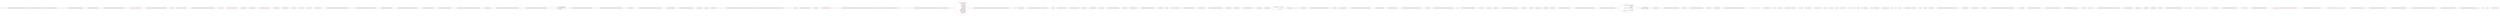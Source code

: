 digraph  {
m1_9 [label="Entry CommandLine.Core.OptionSpecification.OptionSpecification(string, string, bool, string, int, int, char, CommandLine.Infrastructure.Maybe<object>, System.Type, string, string, System.Collections.Generic.IEnumerable<string>)", span="17-17", cluster="CommandLine.Core.OptionSpecification.OptionSpecification(string, string, bool, string, int, int, char, CommandLine.Infrastructure.Maybe<object>, System.Type, string, string, System.Collections.Generic.IEnumerable<string>)", file="DateHumanizeTests.cs"];
m1_35 [label="Entry System.ArgumentNullException.ArgumentNullException(string)", span="0-0", cluster="System.ArgumentNullException.ArgumentNullException(string)", file="DateHumanizeTests.cs"];
m1_48 [label="Entry CommandLine.Core.Specification.IsOption()", span="11-11", cluster="CommandLine.Core.Specification.IsOption()", file="DateHumanizeTests.cs"];
m1_0 [label="Entry CommandLine.Core.SpecificationExtensions.IsOption(CommandLine.Core.Specification)", span="11-11", cluster="CommandLine.Core.SpecificationExtensions.IsOption(CommandLine.Core.Specification)", file="DateHumanizeTests.cs"];
m1_1 [label="return specification.Tag == SpecificationType.Option;", span="13-13", cluster="CommandLine.Core.SpecificationExtensions.IsOption(CommandLine.Core.Specification)", color=red, community=0, file="DateHumanizeTests.cs"];
m1_2 [label="Exit CommandLine.Core.SpecificationExtensions.IsOption(CommandLine.Core.Specification)", span="11-11", cluster="CommandLine.Core.SpecificationExtensions.IsOption(CommandLine.Core.Specification)", file="DateHumanizeTests.cs"];
m1_16 [label="Entry Unk.Any", span="", cluster="Unk.Any", file="DateHumanizeTests.cs"];
m1_21 [label="Entry System.Func<T, TResult>.Invoke(T)", span="0-0", cluster="System.Func<T, TResult>.Invoke(T)", file="DateHumanizeTests.cs"];
m1_22 [label="Entry CommandLine.Core.SpecificationExtensions.GetMaxValueCount(CommandLine.Core.Specification)", span="51-51", cluster="CommandLine.Core.SpecificationExtensions.GetMaxValueCount(CommandLine.Core.Specification)", file="DateHumanizeTests.cs"];
m1_23 [label="specification == null", span="53-53", cluster="CommandLine.Core.SpecificationExtensions.GetMaxValueCount(CommandLine.Core.Specification)", color=red, community=0, file="DateHumanizeTests.cs"];
m1_25 [label="specification.ConversionType.ToDescriptorKind()", span="55-55", cluster="CommandLine.Core.SpecificationExtensions.GetMaxValueCount(CommandLine.Core.Specification)", color=red, community=0, file="DateHumanizeTests.cs"];
m1_29 [label="var min = specification.Min", span="60-60", cluster="CommandLine.Core.SpecificationExtensions.GetMaxValueCount(CommandLine.Core.Specification)", file="DateHumanizeTests.cs"];
m1_30 [label="var max = specification.Max", span="61-61", cluster="CommandLine.Core.SpecificationExtensions.GetMaxValueCount(CommandLine.Core.Specification)", file="DateHumanizeTests.cs"];
m1_24 [label="throw new ArgumentNullException(''specification'');", span="53-53", cluster="CommandLine.Core.SpecificationExtensions.GetMaxValueCount(CommandLine.Core.Specification)", color=red, community=0, file="DateHumanizeTests.cs"];
m1_26 [label="TypeDescriptorKind.Scalar", span="57-57", cluster="CommandLine.Core.SpecificationExtensions.GetMaxValueCount(CommandLine.Core.Specification)", file="DateHumanizeTests.cs"];
m1_28 [label="TypeDescriptorKind.Sequence", span="59-59", cluster="CommandLine.Core.SpecificationExtensions.GetMaxValueCount(CommandLine.Core.Specification)", file="DateHumanizeTests.cs"];
m1_27 [label="return  Maybe.Just(1);", span="58-58", cluster="CommandLine.Core.SpecificationExtensions.GetMaxValueCount(CommandLine.Core.Specification)", file="DateHumanizeTests.cs"];
m1_31 [label="min >= 0 && max >= 0", span="62-62", cluster="CommandLine.Core.SpecificationExtensions.GetMaxValueCount(CommandLine.Core.Specification)", file="DateHumanizeTests.cs"];
m1_32 [label="return Maybe.Just(max);", span="64-64", cluster="CommandLine.Core.SpecificationExtensions.GetMaxValueCount(CommandLine.Core.Specification)", color=red, community=0, file="DateHumanizeTests.cs"];
m1_33 [label="return Maybe.Nothing<int>();", span="69-69", cluster="CommandLine.Core.SpecificationExtensions.GetMaxValueCount(CommandLine.Core.Specification)", file="DateHumanizeTests.cs"];
m1_34 [label="Exit CommandLine.Core.SpecificationExtensions.GetMaxValueCount(CommandLine.Core.Specification)", span="51-51", cluster="CommandLine.Core.SpecificationExtensions.GetMaxValueCount(CommandLine.Core.Specification)", file="DateHumanizeTests.cs"];
m1_3 [label="Entry CommandLine.Core.SpecificationExtensions.IsValue(CommandLine.Core.Specification)", span="16-16", cluster="CommandLine.Core.SpecificationExtensions.IsValue(CommandLine.Core.Specification)", file="DateHumanizeTests.cs"];
m1_4 [label="return specification.Tag == SpecificationType.Value;", span="18-18", cluster="CommandLine.Core.SpecificationExtensions.IsValue(CommandLine.Core.Specification)", file="DateHumanizeTests.cs"];
m1_5 [label="Exit CommandLine.Core.SpecificationExtensions.IsValue(CommandLine.Core.Specification)", span="16-16", cluster="CommandLine.Core.SpecificationExtensions.IsValue(CommandLine.Core.Specification)", file="DateHumanizeTests.cs"];
m1_37 [label="Entry CommandLine.Infrastructure.Maybe.Just<T>(T)", span="71-71", cluster="CommandLine.Infrastructure.Maybe.Just<T>(T)", file="DateHumanizeTests.cs"];
m1_38 [label="Entry CommandLine.Infrastructure.Maybe.Nothing<T>()", span="66-66", cluster="CommandLine.Infrastructure.Maybe.Nothing<T>()", file="DateHumanizeTests.cs"];
m1_39 [label="Entry CommandLine.Core.SpecificationExtensions.IsMinNotSpecified(CommandLine.Core.Specification)", span="72-72", cluster="CommandLine.Core.SpecificationExtensions.IsMinNotSpecified(CommandLine.Core.Specification)", file="DateHumanizeTests.cs"];
m1_40 [label="return specification.Min == -1;", span="74-74", cluster="CommandLine.Core.SpecificationExtensions.IsMinNotSpecified(CommandLine.Core.Specification)", file="DateHumanizeTests.cs"];
m1_41 [label="Exit CommandLine.Core.SpecificationExtensions.IsMinNotSpecified(CommandLine.Core.Specification)", span="72-72", cluster="CommandLine.Core.SpecificationExtensions.IsMinNotSpecified(CommandLine.Core.Specification)", file="DateHumanizeTests.cs"];
m1_45 [label="Entry CommandLine.Core.SpecificationExtensions.GetSetName(CommandLine.Core.Specification)", span="82-82", cluster="CommandLine.Core.SpecificationExtensions.GetSetName(CommandLine.Core.Specification)", file="DateHumanizeTests.cs"];
m1_46 [label="return specification.IsOption()\r\n                ? ((OptionSpecification)specification).SetName\r\n                : string.Empty;", span="84-86", cluster="CommandLine.Core.SpecificationExtensions.GetSetName(CommandLine.Core.Specification)", file="DateHumanizeTests.cs"];
m1_47 [label="Exit CommandLine.Core.SpecificationExtensions.GetSetName(CommandLine.Core.Specification)", span="82-82", cluster="CommandLine.Core.SpecificationExtensions.GetSetName(CommandLine.Core.Specification)", file="DateHumanizeTests.cs"];
m1_42 [label="Entry CommandLine.Core.SpecificationExtensions.IsMaxNotSpecified(CommandLine.Core.Specification)", span="77-77", cluster="CommandLine.Core.SpecificationExtensions.IsMaxNotSpecified(CommandLine.Core.Specification)", file="DateHumanizeTests.cs"];
m1_43 [label="return specification.Max == -1;", span="79-79", cluster="CommandLine.Core.SpecificationExtensions.IsMaxNotSpecified(CommandLine.Core.Specification)", file="DateHumanizeTests.cs"];
m1_44 [label="Exit CommandLine.Core.SpecificationExtensions.IsMaxNotSpecified(CommandLine.Core.Specification)", span="77-77", cluster="CommandLine.Core.SpecificationExtensions.IsMaxNotSpecified(CommandLine.Core.Specification)", file="DateHumanizeTests.cs"];
m1_36 [label="Entry System.Type.ToDescriptorKind()", span="22-22", cluster="System.Type.ToDescriptorKind()", file="DateHumanizeTests.cs"];
m1_17 [label="Entry System.ApplicationException.ApplicationException(string)", span="0-0", cluster="System.ApplicationException.ApplicationException(string)", file="DateHumanizeTests.cs"];
m1_18 [label="Entry lambda expression", span="42-42", cluster="lambda expression", file="DateHumanizeTests.cs"];
m1_19 [label="guard.Item1(spec)", span="42-42", cluster="lambda expression", file="DateHumanizeTests.cs"];
m1_20 [label="Exit lambda expression", span="42-42", cluster="lambda expression", file="DateHumanizeTests.cs"];
m1_10 [label="Entry CommandLine.Core.SpecificationExtensions.ThrowingValidate(System.Collections.Generic.IEnumerable<CommandLine.Core.Specification>, System.Collections.Generic.IEnumerable<System.Tuple<System.Func<CommandLine.Core.Specification, bool>, string>>)", span="38-38", cluster="CommandLine.Core.SpecificationExtensions.ThrowingValidate(System.Collections.Generic.IEnumerable<CommandLine.Core.Specification>, System.Collections.Generic.IEnumerable<System.Tuple<System.Func<CommandLine.Core.Specification, bool>, string>>)", file="DateHumanizeTests.cs"];
m1_11 [label=guardsLookup, span="40-40", cluster="CommandLine.Core.SpecificationExtensions.ThrowingValidate(System.Collections.Generic.IEnumerable<CommandLine.Core.Specification>, System.Collections.Generic.IEnumerable<System.Tuple<System.Func<CommandLine.Core.Specification, bool>, string>>)", file="DateHumanizeTests.cs"];
m1_12 [label="specifications.Any(spec => guard.Item1(spec))", span="42-42", cluster="CommandLine.Core.SpecificationExtensions.ThrowingValidate(System.Collections.Generic.IEnumerable<CommandLine.Core.Specification>, System.Collections.Generic.IEnumerable<System.Tuple<System.Func<CommandLine.Core.Specification, bool>, string>>)", file="DateHumanizeTests.cs"];
m1_14 [label="return specifications;", span="48-48", cluster="CommandLine.Core.SpecificationExtensions.ThrowingValidate(System.Collections.Generic.IEnumerable<CommandLine.Core.Specification>, System.Collections.Generic.IEnumerable<System.Tuple<System.Func<CommandLine.Core.Specification, bool>, string>>)", file="DateHumanizeTests.cs"];
m1_13 [label="throw new ApplicationException(guard.Item2);", span="44-44", cluster="CommandLine.Core.SpecificationExtensions.ThrowingValidate(System.Collections.Generic.IEnumerable<CommandLine.Core.Specification>, System.Collections.Generic.IEnumerable<System.Tuple<System.Func<CommandLine.Core.Specification, bool>, string>>)", color=red, community=0, file="DateHumanizeTests.cs"];
m1_15 [label="Exit CommandLine.Core.SpecificationExtensions.ThrowingValidate(System.Collections.Generic.IEnumerable<CommandLine.Core.Specification>, System.Collections.Generic.IEnumerable<System.Tuple<System.Func<CommandLine.Core.Specification, bool>, string>>)", span="38-38", cluster="CommandLine.Core.SpecificationExtensions.ThrowingValidate(System.Collections.Generic.IEnumerable<CommandLine.Core.Specification>, System.Collections.Generic.IEnumerable<System.Tuple<System.Func<CommandLine.Core.Specification, bool>, string>>)", file="DateHumanizeTests.cs"];
m1_6 [label="Entry CommandLine.Core.SpecificationExtensions.WithLongName(CommandLine.Core.OptionSpecification, string, System.Collections.Generic.IEnumerable<string>)", span="21-21", cluster="CommandLine.Core.SpecificationExtensions.WithLongName(CommandLine.Core.OptionSpecification, string, System.Collections.Generic.IEnumerable<string>)", file="DateHumanizeTests.cs"];
m1_7 [label="return new OptionSpecification(\r\n                specification.ShortName,\r\n                newLongName,\r\n                specification.Required,\r\n                specification.SetName,\r\n                specification.Min,\r\n                specification.Max,\r\n                specification.Separator,\r\n                specification.DefaultValue,\r\n                specification.ConversionType,\r\n                specification.HelpText,\r\n                specification.MetaValue,\r\n                enumValues);", span="23-35", cluster="CommandLine.Core.SpecificationExtensions.WithLongName(CommandLine.Core.OptionSpecification, string, System.Collections.Generic.IEnumerable<string>)", color=red, community=0, file="DateHumanizeTests.cs"];
m1_8 [label="Exit CommandLine.Core.SpecificationExtensions.WithLongName(CommandLine.Core.OptionSpecification, string, System.Collections.Generic.IEnumerable<string>)", span="21-21", cluster="CommandLine.Core.SpecificationExtensions.WithLongName(CommandLine.Core.OptionSpecification, string, System.Collections.Generic.IEnumerable<string>)", file="DateHumanizeTests.cs"];
m1_49 [label=guard, span="", file="DateHumanizeTests.cs"];
m2_37 [label="Entry string.Humanize()", span="42-42", cluster="string.Humanize()", file="DefaultDateTimeHumanizeStrategy.cs"];
m2_31 [label="Entry System.Collections.Generic.IEnumerable<TSource>.Contains<TSource>(TSource)", span="0-0", cluster="System.Collections.Generic.IEnumerable<TSource>.Contains<TSource>(TSource)", file="DefaultDateTimeHumanizeStrategy.cs"];
m2_19 [label="Entry Unk.All", span="", cluster="Unk.All", file="DefaultDateTimeHumanizeStrategy.cs"];
m2_32 [label="Entry System.Func<T, TResult>.Invoke(T)", span="0-0", cluster="System.Func<T, TResult>.Invoke(T)", file="DefaultDateTimeHumanizeStrategy.cs"];
m2_4 [label="Entry string.Join(string, params string[])", span="0-0", cluster="string.Join(string, params string[])", file="DefaultDateTimeHumanizeStrategy.cs"];
m2_53 [label="Entry string.ToUpper()", span="0-0", cluster="string.ToUpper()", file="DefaultDateTimeHumanizeStrategy.cs"];
m2_54 [label="Entry string.Substring(int, int)", span="0-0", cluster="string.Substring(int, int)", file="DefaultDateTimeHumanizeStrategy.cs"];
m2_12 [label="Entry Unk.Aggregate", span="", cluster="Unk.Aggregate", file="DefaultDateTimeHumanizeStrategy.cs"];
m2_52 [label="Entry System.Globalization.TextInfo.ToTitleCase(string)", span="0-0", cluster="System.Globalization.TextInfo.ToTitleCase(string)", file="DefaultDateTimeHumanizeStrategy.cs"];
m2_14 [label="Entry Unk.Substring", span="", cluster="Unk.Substring", file="DefaultDateTimeHumanizeStrategy.cs"];
m2_56 [label="Entry string.Concat(string, string)", span="0-0", cluster="string.Concat(string, string)", file="DefaultDateTimeHumanizeStrategy.cs"];
m2_24 [label="Entry Humanizer.StringHumanizeExtensions.Humanize(string)", span="42-42", cluster="Humanizer.StringHumanizeExtensions.Humanize(string)", file="DefaultDateTimeHumanizeStrategy.cs"];
m2_25 [label="input.All(Char.IsUpper)", span="45-45", cluster="Humanizer.StringHumanizeExtensions.Humanize(string)", file="DefaultDateTimeHumanizeStrategy.cs"];
m2_26 [label="return input;", span="46-46", cluster="Humanizer.StringHumanizeExtensions.Humanize(string)", file="DefaultDateTimeHumanizeStrategy.cs"];
m2_27 [label="input.Contains('_') || input.Contains('-')", span="48-48", cluster="Humanizer.StringHumanizeExtensions.Humanize(string)", file="DefaultDateTimeHumanizeStrategy.cs"];
m2_28 [label="return FromUnderscoreDashSeparatedWords(input);", span="49-49", cluster="Humanizer.StringHumanizeExtensions.Humanize(string)", file="DefaultDateTimeHumanizeStrategy.cs"];
m2_29 [label="return FromPascalCase(input);", span="51-51", cluster="Humanizer.StringHumanizeExtensions.Humanize(string)", file="DefaultDateTimeHumanizeStrategy.cs"];
m2_30 [label="Exit Humanizer.StringHumanizeExtensions.Humanize(string)", span="42-42", cluster="Humanizer.StringHumanizeExtensions.Humanize(string)", file="DefaultDateTimeHumanizeStrategy.cs"];
m2_21 [label="Entry lambda expression", span="30-30", cluster="lambda expression", file="DefaultDateTimeHumanizeStrategy.cs"];
m2_0 [label="Entry lambda expression", span="9-9", cluster="lambda expression", file="DefaultDateTimeHumanizeStrategy.cs"];
m2_1 [label="string.Join('' '', methodName.Split(new[] { '_', '-' }))", span="9-9", cluster="lambda expression", file="DefaultDateTimeHumanizeStrategy.cs"];
m2_2 [label="Exit lambda expression", span="9-9", cluster="lambda expression", file="DefaultDateTimeHumanizeStrategy.cs"];
m2_16 [label="Entry lambda expression", span="26-29", cluster="lambda expression", file="DefaultDateTimeHumanizeStrategy.cs"];
m2_17 [label="word.All(Char.IsUpper) && word.Length > 1\r\n                        ? word\r\n                        : word.ToLower()", span="27-29", cluster="lambda expression", file="DefaultDateTimeHumanizeStrategy.cs"];
m2_18 [label="Exit lambda expression", span="26-29", cluster="lambda expression", file="DefaultDateTimeHumanizeStrategy.cs"];
m2_22 [label="res + '' '' + word", span="30-30", cluster="lambda expression", file="DefaultDateTimeHumanizeStrategy.cs"];
m2_23 [label="Exit lambda expression", span="30-30", cluster="lambda expression", file="DefaultDateTimeHumanizeStrategy.cs"];
m2_57 [label="Entry System.ArgumentOutOfRangeException.ArgumentOutOfRangeException(string)", span="0-0", cluster="System.ArgumentOutOfRangeException.ArgumentOutOfRangeException(string)", file="DefaultDateTimeHumanizeStrategy.cs"];
m2_11 [label="Entry Unk.Select", span="", cluster="Unk.Select", file="DefaultDateTimeHumanizeStrategy.cs"];
m2_3 [label="Entry string.Split(params char[])", span="0-0", cluster="string.Split(params char[])", file="DefaultDateTimeHumanizeStrategy.cs"];
m2_33 [label="Entry Humanizer.StringHumanizeExtensions.Humanize(string, Humanizer.LetterCasing)", span="60-60", cluster="Humanizer.StringHumanizeExtensions.Humanize(string, Humanizer.LetterCasing)", file="DefaultDateTimeHumanizeStrategy.cs"];
m2_34 [label="var humanizedString = input.Humanize()", span="62-62", cluster="Humanizer.StringHumanizeExtensions.Humanize(string, Humanizer.LetterCasing)", file="DefaultDateTimeHumanizeStrategy.cs"];
m2_35 [label="return ApplyCase(humanizedString, casing);", span="64-64", cluster="Humanizer.StringHumanizeExtensions.Humanize(string, Humanizer.LetterCasing)", file="DefaultDateTimeHumanizeStrategy.cs"];
m2_36 [label="Exit Humanizer.StringHumanizeExtensions.Humanize(string, Humanizer.LetterCasing)", span="60-60", cluster="Humanizer.StringHumanizeExtensions.Humanize(string, Humanizer.LetterCasing)", file="DefaultDateTimeHumanizeStrategy.cs"];
m2_15 [label="Entry Unk.Replace", span="", cluster="Unk.Replace", file="DefaultDateTimeHumanizeStrategy.cs"];
m2_38 [label="Entry Humanizer.StringHumanizeExtensions.ApplyCase(string, Humanizer.LetterCasing)", span="73-73", cluster="Humanizer.StringHumanizeExtensions.ApplyCase(string, Humanizer.LetterCasing)", file="DefaultDateTimeHumanizeStrategy.cs"];
m2_39 [label=casing, span="75-75", cluster="Humanizer.StringHumanizeExtensions.ApplyCase(string, Humanizer.LetterCasing)", file="DefaultDateTimeHumanizeStrategy.cs"];
m2_41 [label="return CultureInfo.CurrentCulture.TextInfo.ToTitleCase(input);", span="78-78", cluster="Humanizer.StringHumanizeExtensions.ApplyCase(string, Humanizer.LetterCasing)", file="DefaultDateTimeHumanizeStrategy.cs"];
m2_43 [label="return input.ToLower();", span="81-81", cluster="Humanizer.StringHumanizeExtensions.ApplyCase(string, Humanizer.LetterCasing)", file="DefaultDateTimeHumanizeStrategy.cs"];
m2_45 [label="return input.ToUpper();", span="84-84", cluster="Humanizer.StringHumanizeExtensions.ApplyCase(string, Humanizer.LetterCasing)", file="DefaultDateTimeHumanizeStrategy.cs"];
m2_47 [label="input.Length >= 1", span="87-87", cluster="Humanizer.StringHumanizeExtensions.ApplyCase(string, Humanizer.LetterCasing)", file="DefaultDateTimeHumanizeStrategy.cs"];
m2_48 [label="return string.Concat(input.Substring(0, 1).ToUpper(), input.Substring(1));", span="88-88", cluster="Humanizer.StringHumanizeExtensions.ApplyCase(string, Humanizer.LetterCasing)", file="DefaultDateTimeHumanizeStrategy.cs"];
m2_49 [label="return input.ToUpper();", span="90-90", cluster="Humanizer.StringHumanizeExtensions.ApplyCase(string, Humanizer.LetterCasing)", file="DefaultDateTimeHumanizeStrategy.cs"];
m2_40 [label="LetterCasing.Title", span="77-77", cluster="Humanizer.StringHumanizeExtensions.ApplyCase(string, Humanizer.LetterCasing)", file="DefaultDateTimeHumanizeStrategy.cs"];
m2_42 [label="LetterCasing.LowerCase", span="80-80", cluster="Humanizer.StringHumanizeExtensions.ApplyCase(string, Humanizer.LetterCasing)", file="DefaultDateTimeHumanizeStrategy.cs"];
m2_44 [label="LetterCasing.AllCaps", span="83-83", cluster="Humanizer.StringHumanizeExtensions.ApplyCase(string, Humanizer.LetterCasing)", file="DefaultDateTimeHumanizeStrategy.cs"];
m2_46 [label="LetterCasing.Sentence", span="86-86", cluster="Humanizer.StringHumanizeExtensions.ApplyCase(string, Humanizer.LetterCasing)", file="DefaultDateTimeHumanizeStrategy.cs"];
m2_50 [label="throw new ArgumentOutOfRangeException(''casing'');", span="93-93", cluster="Humanizer.StringHumanizeExtensions.ApplyCase(string, Humanizer.LetterCasing)", file="DefaultDateTimeHumanizeStrategy.cs"];
m2_51 [label="Exit Humanizer.StringHumanizeExtensions.ApplyCase(string, Humanizer.LetterCasing)", span="73-73", cluster="Humanizer.StringHumanizeExtensions.ApplyCase(string, Humanizer.LetterCasing)", file="DefaultDateTimeHumanizeStrategy.cs"];
m2_5 [label="Entry Humanizer.StringHumanizeExtensions.FromPascalCase(string)", span="22-22", cluster="Humanizer.StringHumanizeExtensions.FromPascalCase(string)", file="DefaultDateTimeHumanizeStrategy.cs"];
m2_6 [label="var result = PascalCaseWordBoundaryRegex\r\n                .Split(name)\r\n                .Select(word =>\r\n                    word.All(Char.IsUpper) && word.Length > 1\r\n                        ? word\r\n                        : word.ToLower())\r\n                .Aggregate((res, word) => res + '' '' + word)", span="24-30", cluster="Humanizer.StringHumanizeExtensions.FromPascalCase(string)", file="DefaultDateTimeHumanizeStrategy.cs"];
m2_7 [label="result = Char.ToUpper(result[0]) +\r\n                result.Substring(1, result.Length - 1)", span="32-33", cluster="Humanizer.StringHumanizeExtensions.FromPascalCase(string)", file="DefaultDateTimeHumanizeStrategy.cs"];
m2_8 [label="return result.Replace('' i '', '' I '');", span="34-34", cluster="Humanizer.StringHumanizeExtensions.FromPascalCase(string)", file="DefaultDateTimeHumanizeStrategy.cs"];
m2_9 [label="Exit Humanizer.StringHumanizeExtensions.FromPascalCase(string)", span="22-22", cluster="Humanizer.StringHumanizeExtensions.FromPascalCase(string)", file="DefaultDateTimeHumanizeStrategy.cs"];
m2_13 [label="Entry Unk.ToUpper", span="", cluster="Unk.ToUpper", file="DefaultDateTimeHumanizeStrategy.cs"];
m2_10 [label="Entry System.Text.RegularExpressions.Regex.Split(string)", span="0-0", cluster="System.Text.RegularExpressions.Regex.Split(string)", file="DefaultDateTimeHumanizeStrategy.cs"];
m2_20 [label="Entry string.ToLower()", span="0-0", cluster="string.ToLower()", file="DefaultDateTimeHumanizeStrategy.cs"];
m2_55 [label="Entry string.Substring(int)", span="0-0", cluster="string.Substring(int)", file="DefaultDateTimeHumanizeStrategy.cs"];
m4_0 [label="Entry Humanizer.Localisation.NumberToWords.DutchNumberToWordsConverter.Convert(int)", span="33-33", cluster="Humanizer.Localisation.NumberToWords.DutchNumberToWordsConverter.Convert(int)", file="DutchNumberToWordsConverter.cs"];
m4_23 [label="word += units + (trema ? ''�n'' : ''en'') + tens", span="72-72", cluster="Humanizer.Localisation.NumberToWords.DutchNumberToWordsConverter.Convert(int)", color=green, community=0, file="DutchNumberToWordsConverter.cs"];
m4_18 [label="var tens = TensMap[number / 10]", span="66-66", cluster="Humanizer.Localisation.NumberToWords.DutchNumberToWordsConverter.Convert(int)", file="DutchNumberToWordsConverter.cs"];
m4_5 [label="var word = ''''", span="41-41", cluster="Humanizer.Localisation.NumberToWords.DutchNumberToWordsConverter.Convert(int)", file="DutchNumberToWordsConverter.cs"];
m4_10 [label="word += m.Name", span="51-51", cluster="Humanizer.Localisation.NumberToWords.DutchNumberToWordsConverter.Convert(int)", file="DutchNumberToWordsConverter.cs"];
m4_11 [label="word += Convert(divided) + m.Prefix + m.Name", span="53-53", cluster="Humanizer.Localisation.NumberToWords.DutchNumberToWordsConverter.Convert(int)", file="DutchNumberToWordsConverter.cs"];
m4_14 [label="word += m.Postfix", span="57-57", cluster="Humanizer.Localisation.NumberToWords.DutchNumberToWordsConverter.Convert(int)", file="DutchNumberToWordsConverter.cs"];
m4_21 [label="var units = UnitsMap[unit]", span="70-70", cluster="Humanizer.Localisation.NumberToWords.DutchNumberToWordsConverter.Convert(int)", file="DutchNumberToWordsConverter.cs"];
m4_22 [label="var trema = units.EndsWith(''e'')", span="71-71", cluster="Humanizer.Localisation.NumberToWords.DutchNumberToWordsConverter.Convert(int)", file="DutchNumberToWordsConverter.cs"];
m4_25 [label="return word;", span="79-79", cluster="Humanizer.Localisation.NumberToWords.DutchNumberToWordsConverter.Convert(int)", file="DutchNumberToWordsConverter.cs"];
m4_12 [label="number %= m.Value", span="55-55", cluster="Humanizer.Localisation.NumberToWords.DutchNumberToWordsConverter.Convert(int)", file="DutchNumberToWordsConverter.cs"];
m4_16 [label="number < 20", span="62-62", cluster="Humanizer.Localisation.NumberToWords.DutchNumberToWordsConverter.Convert(int)", file="DutchNumberToWordsConverter.cs"];
m4_19 [label="var unit = number % 10", span="67-67", cluster="Humanizer.Localisation.NumberToWords.DutchNumberToWordsConverter.Convert(int)", file="DutchNumberToWordsConverter.cs"];
m4_24 [label="word += tens", span="75-75", cluster="Humanizer.Localisation.NumberToWords.DutchNumberToWordsConverter.Convert(int)", file="DutchNumberToWordsConverter.cs"];
m4_3 [label="number < 0", span="38-38", cluster="Humanizer.Localisation.NumberToWords.DutchNumberToWordsConverter.Convert(int)", file="DutchNumberToWordsConverter.cs"];
m4_6 [label=Hunderds, span="43-43", cluster="Humanizer.Localisation.NumberToWords.DutchNumberToWordsConverter.Convert(int)", file="DutchNumberToWordsConverter.cs"];
m4_17 [label="word += UnitsMap[number]", span="63-63", cluster="Humanizer.Localisation.NumberToWords.DutchNumberToWordsConverter.Convert(int)", file="DutchNumberToWordsConverter.cs"];
m4_9 [label="divided == 1 && !m.DisplayOneUnit", span="50-50", cluster="Humanizer.Localisation.NumberToWords.DutchNumberToWordsConverter.Convert(int)", file="DutchNumberToWordsConverter.cs"];
m4_7 [label="var divided = number / m.Value", span="45-45", cluster="Humanizer.Localisation.NumberToWords.DutchNumberToWordsConverter.Convert(int)", file="DutchNumberToWordsConverter.cs"];
m4_13 [label="number > 0", span="56-56", cluster="Humanizer.Localisation.NumberToWords.DutchNumberToWordsConverter.Convert(int)", file="DutchNumberToWordsConverter.cs"];
m4_20 [label="unit > 0", span="68-68", cluster="Humanizer.Localisation.NumberToWords.DutchNumberToWordsConverter.Convert(int)", file="DutchNumberToWordsConverter.cs"];
m4_15 [label="number > 0", span="60-60", cluster="Humanizer.Localisation.NumberToWords.DutchNumberToWordsConverter.Convert(int)", file="DutchNumberToWordsConverter.cs"];
m4_4 [label="return string.Format(''min {0}'', Convert(-number));", span="39-39", cluster="Humanizer.Localisation.NumberToWords.DutchNumberToWordsConverter.Convert(int)", file="DutchNumberToWordsConverter.cs"];
m4_1 [label="number == 0", span="35-35", cluster="Humanizer.Localisation.NumberToWords.DutchNumberToWordsConverter.Convert(int)", file="DutchNumberToWordsConverter.cs"];
m4_8 [label="divided <= 0", span="47-47", cluster="Humanizer.Localisation.NumberToWords.DutchNumberToWordsConverter.Convert(int)", file="DutchNumberToWordsConverter.cs"];
m4_2 [label="return UnitsMap[0];", span="36-36", cluster="Humanizer.Localisation.NumberToWords.DutchNumberToWordsConverter.Convert(int)", file="DutchNumberToWordsConverter.cs"];
m4_26 [label="Exit Humanizer.Localisation.NumberToWords.DutchNumberToWordsConverter.Convert(int)", span="33-33", cluster="Humanizer.Localisation.NumberToWords.DutchNumberToWordsConverter.Convert(int)", file="DutchNumberToWordsConverter.cs"];
m4_28 [label="Entry string.EndsWith(string)", span="0-0", cluster="string.EndsWith(string)", file="DutchNumberToWordsConverter.cs"];
m4_27 [label="Entry string.Format(string, object)", span="0-0", cluster="string.Format(string, object)", file="DutchNumberToWordsConverter.cs"];
m4_38 [label="Entry Unk.Substring", span="", cluster="Unk.Substring", file="DutchNumberToWordsConverter.cs"];
m4_29 [label="Entry Humanizer.Localisation.NumberToWords.DutchNumberToWordsConverter.ConvertToOrdinal(int)", span="91-91", cluster="Humanizer.Localisation.NumberToWords.DutchNumberToWordsConverter.ConvertToOrdinal(int)", file="DutchNumberToWordsConverter.cs"];
m4_30 [label="var word = Convert(number)", span="93-93", cluster="Humanizer.Localisation.NumberToWords.DutchNumberToWordsConverter.ConvertToOrdinal(int)", file="DutchNumberToWordsConverter.cs"];
m4_31 [label="OrdinalExceptions.Where(kv => word.EndsWith(kv.Key))", span="95-95", cluster="Humanizer.Localisation.NumberToWords.DutchNumberToWordsConverter.ConvertToOrdinal(int)", file="DutchNumberToWordsConverter.cs"];
m4_32 [label="return word.Substring(0, word.Length - kv.Key.Length) + kv.Value;", span="98-98", cluster="Humanizer.Localisation.NumberToWords.DutchNumberToWordsConverter.ConvertToOrdinal(int)", file="DutchNumberToWordsConverter.cs"];
m4_33 [label="word.LastIndexOfAny(EndingCharForSte) == (word.Length - 1)", span="104-104", cluster="Humanizer.Localisation.NumberToWords.DutchNumberToWordsConverter.ConvertToOrdinal(int)", file="DutchNumberToWordsConverter.cs"];
m4_34 [label="return word + ''ste'';", span="105-105", cluster="Humanizer.Localisation.NumberToWords.DutchNumberToWordsConverter.ConvertToOrdinal(int)", file="DutchNumberToWordsConverter.cs"];
m4_35 [label="return word + ''de'';", span="107-107", cluster="Humanizer.Localisation.NumberToWords.DutchNumberToWordsConverter.ConvertToOrdinal(int)", file="DutchNumberToWordsConverter.cs"];
m4_36 [label="Exit Humanizer.Localisation.NumberToWords.DutchNumberToWordsConverter.ConvertToOrdinal(int)", span="91-91", cluster="Humanizer.Localisation.NumberToWords.DutchNumberToWordsConverter.ConvertToOrdinal(int)", file="DutchNumberToWordsConverter.cs"];
m4_39 [label="Entry string.LastIndexOfAny(char[])", span="0-0", cluster="string.LastIndexOfAny(char[])", file="DutchNumberToWordsConverter.cs"];
m4_40 [label="Entry lambda expression", span="95-95", cluster="lambda expression", file="DutchNumberToWordsConverter.cs"];
m4_41 [label="word.EndsWith(kv.Key)", span="95-95", cluster="lambda expression", file="DutchNumberToWordsConverter.cs"];
m4_42 [label="Exit lambda expression", span="95-95", cluster="lambda expression", file="DutchNumberToWordsConverter.cs"];
m4_37 [label="Entry Unk.Where", span="", cluster="Unk.Where", file="DutchNumberToWordsConverter.cs"];
m4_43 [label="Humanizer.Localisation.NumberToWords.DutchNumberToWordsConverter", span="", file="DutchNumberToWordsConverter.cs"];
m4_44 [label=word, span="", file="DutchNumberToWordsConverter.cs"];
m6_4 [label="return value;", span="13-13", cluster="Humanizer.FixedLengthTruncator.Truncate(string, int, string)", file="FixedLengthTruncator.cs"];
m6_5 [label="truncationString == null || truncationString.Length > length", span="15-15", cluster="Humanizer.FixedLengthTruncator.Truncate(string, int, string)", color=green, community=0, file="FixedLengthTruncator.cs"];
m6_6 [label="return value.Substring(0, length);", span="16-16", cluster="Humanizer.FixedLengthTruncator.Truncate(string, int, string)", file="FixedLengthTruncator.cs", color=red, community=0];
m6_8 [label="Exit Humanizer.FixedLengthTruncator.Truncate(string, int, string)", span="7-7", cluster="Humanizer.FixedLengthTruncator.Truncate(string, int, string)", file="FixedLengthTruncator.cs"];
m6_9 [label="Entry string.Substring(int, int)", span="0-0", cluster="string.Substring(int, int)", color=green, community=0, file="FixedLengthTruncator.cs"];
m6_10 [label="Exit Humanizer.PrepositionsExtensions.AtNoon(System.DateTime)", span="25-25", cluster="Humanizer.PrepositionsExtensions.AtNoon(System.DateTime)", file="FixedLengthTruncator.cs"];
m6_7 [label="return value.Length > length ? value.Substring(0, length - truncationString.Length) + truncationString : value;", span="18-18", cluster="Humanizer.FixedLengthTruncator.Truncate(string, int, string)", file="FixedLengthTruncator.cs", color=red, community=0];
m6_0 [label="Entry Humanizer.PrepositionsExtensions.At(System.DateTime, int, int, int, int)", span="5-5", cluster="Humanizer.PrepositionsExtensions.At(System.DateTime, int, int, int, int)", file="FixedLengthTruncator.cs"];
m6_1 [label="return new DateTime(date.Year, date.Month, date.Day, hour, min, second, millisecond);", span="7-7", cluster="Humanizer.PrepositionsExtensions.At(System.DateTime, int, int, int, int)", file="FixedLengthTruncator.cs", color=green, community=0];
m6_3 [label="Entry System.DateTime.DateTime(int, int, int, int, int, int, int)", span="0-0", cluster="System.DateTime.DateTime(int, int, int, int, int, int, int)", file="FixedLengthTruncator.cs"];
m6_2 [label="Exit Humanizer.PrepositionsExtensions.At(System.DateTime, int, int, int, int)", span="5-5", cluster="Humanizer.PrepositionsExtensions.At(System.DateTime, int, int, int, int)", file="FixedLengthTruncator.cs"];
m6_11 [label="Entry Humanizer.PrepositionsExtensions.In(System.DateTime, int)", span="36-36", cluster="Humanizer.PrepositionsExtensions.In(System.DateTime, int)", file="FixedLengthTruncator.cs"];
m6_12 [label="return new DateTime(year, date.Month, date.Day, date.Hour, date.Minute, date.Second, date.Millisecond);", span="38-38", cluster="Humanizer.PrepositionsExtensions.In(System.DateTime, int)", file="FixedLengthTruncator.cs"];
m6_13 [label="Exit Humanizer.PrepositionsExtensions.In(System.DateTime, int)", span="36-36", cluster="Humanizer.PrepositionsExtensions.In(System.DateTime, int)", file="FixedLengthTruncator.cs"];
m8_0 [label="Entry Humanizer.FixedNumberOfWordsTruncator.Truncate(string, int, string)", span="10-10", cluster="Humanizer.FixedNumberOfWordsTruncator.Truncate(string, int, string)", file="FixedNumberOfWordsTruncator.cs"];
m8_1 [label="value == null", span="12-12", cluster="Humanizer.FixedNumberOfWordsTruncator.Truncate(string, int, string)", color=green, community=0, file="FixedNumberOfWordsTruncator.cs"];
m8_2 [label="return null;", span="13-13", cluster="Humanizer.FixedNumberOfWordsTruncator.Truncate(string, int, string)", file="FixedNumberOfWordsTruncator.cs"];
m8_5 [label="var numberOfWordsProcessed = 0", span="18-18", cluster="Humanizer.FixedNumberOfWordsTruncator.Truncate(string, int, string)", file="FixedNumberOfWordsTruncator.cs", color=red, community=0];
}
